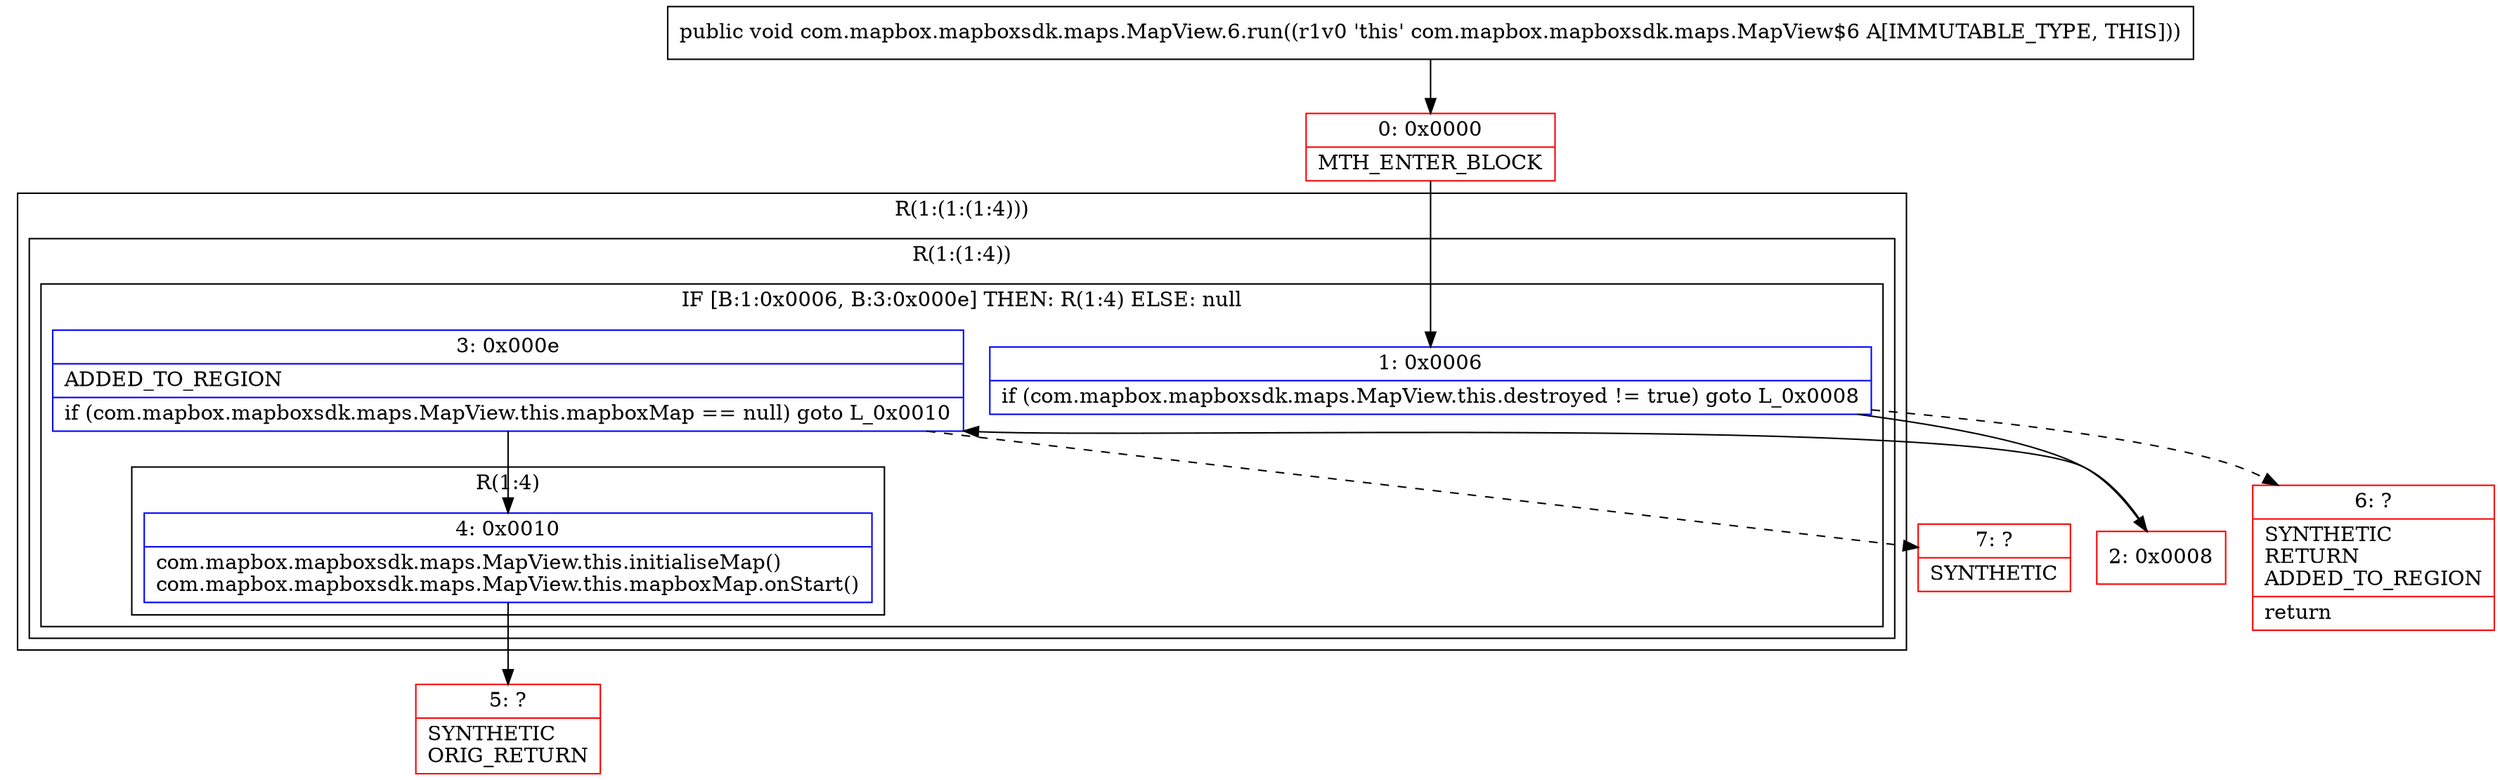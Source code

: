 digraph "CFG forcom.mapbox.mapboxsdk.maps.MapView.6.run()V" {
subgraph cluster_Region_885172038 {
label = "R(1:(1:(1:4)))";
node [shape=record,color=blue];
subgraph cluster_Region_1442840480 {
label = "R(1:(1:4))";
node [shape=record,color=blue];
subgraph cluster_IfRegion_645262700 {
label = "IF [B:1:0x0006, B:3:0x000e] THEN: R(1:4) ELSE: null";
node [shape=record,color=blue];
Node_1 [shape=record,label="{1\:\ 0x0006|if (com.mapbox.mapboxsdk.maps.MapView.this.destroyed != true) goto L_0x0008\l}"];
Node_3 [shape=record,label="{3\:\ 0x000e|ADDED_TO_REGION\l|if (com.mapbox.mapboxsdk.maps.MapView.this.mapboxMap == null) goto L_0x0010\l}"];
subgraph cluster_Region_768320402 {
label = "R(1:4)";
node [shape=record,color=blue];
Node_4 [shape=record,label="{4\:\ 0x0010|com.mapbox.mapboxsdk.maps.MapView.this.initialiseMap()\lcom.mapbox.mapboxsdk.maps.MapView.this.mapboxMap.onStart()\l}"];
}
}
}
}
Node_0 [shape=record,color=red,label="{0\:\ 0x0000|MTH_ENTER_BLOCK\l}"];
Node_2 [shape=record,color=red,label="{2\:\ 0x0008}"];
Node_5 [shape=record,color=red,label="{5\:\ ?|SYNTHETIC\lORIG_RETURN\l}"];
Node_6 [shape=record,color=red,label="{6\:\ ?|SYNTHETIC\lRETURN\lADDED_TO_REGION\l|return\l}"];
Node_7 [shape=record,color=red,label="{7\:\ ?|SYNTHETIC\l}"];
MethodNode[shape=record,label="{public void com.mapbox.mapboxsdk.maps.MapView.6.run((r1v0 'this' com.mapbox.mapboxsdk.maps.MapView$6 A[IMMUTABLE_TYPE, THIS])) }"];
MethodNode -> Node_0;
Node_1 -> Node_2;
Node_1 -> Node_6[style=dashed];
Node_3 -> Node_4;
Node_3 -> Node_7[style=dashed];
Node_4 -> Node_5;
Node_0 -> Node_1;
Node_2 -> Node_3;
}

